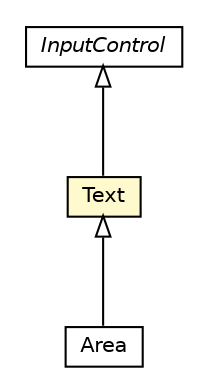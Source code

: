 #!/usr/local/bin/dot
#
# Class diagram 
# Generated by UMLGraph version R5_6-24-gf6e263 (http://www.umlgraph.org/)
#

digraph G {
	edge [fontname="Helvetica",fontsize=10,labelfontname="Helvetica",labelfontsize=10];
	node [fontname="Helvetica",fontsize=10,shape=plaintext];
	nodesep=0.25;
	ranksep=0.5;
	// org.universAAL.support.utils.ui.Text
	c8024360 [label=<<table title="org.universAAL.support.utils.ui.Text" border="0" cellborder="1" cellspacing="0" cellpadding="2" port="p" bgcolor="lemonChiffon" href="./Text.html">
		<tr><td><table border="0" cellspacing="0" cellpadding="1">
<tr><td align="center" balign="center"> Text </td></tr>
		</table></td></tr>
		</table>>, URL="./Text.html", fontname="Helvetica", fontcolor="black", fontsize=10.0];
	// org.universAAL.support.utils.ui.InputControl
	c8024369 [label=<<table title="org.universAAL.support.utils.ui.InputControl" border="0" cellborder="1" cellspacing="0" cellpadding="2" port="p" href="./InputControl.html">
		<tr><td><table border="0" cellspacing="0" cellpadding="1">
<tr><td align="center" balign="center"><font face="Helvetica-Oblique"> InputControl </font></td></tr>
		</table></td></tr>
		</table>>, URL="./InputControl.html", fontname="Helvetica", fontcolor="black", fontsize=10.0];
	// org.universAAL.support.utils.ui.Area
	c8024373 [label=<<table title="org.universAAL.support.utils.ui.Area" border="0" cellborder="1" cellspacing="0" cellpadding="2" port="p" href="./Area.html">
		<tr><td><table border="0" cellspacing="0" cellpadding="1">
<tr><td align="center" balign="center"> Area </td></tr>
		</table></td></tr>
		</table>>, URL="./Area.html", fontname="Helvetica", fontcolor="black", fontsize=10.0];
	//org.universAAL.support.utils.ui.Text extends org.universAAL.support.utils.ui.InputControl
	c8024369:p -> c8024360:p [dir=back,arrowtail=empty];
	//org.universAAL.support.utils.ui.Area extends org.universAAL.support.utils.ui.Text
	c8024360:p -> c8024373:p [dir=back,arrowtail=empty];
}

